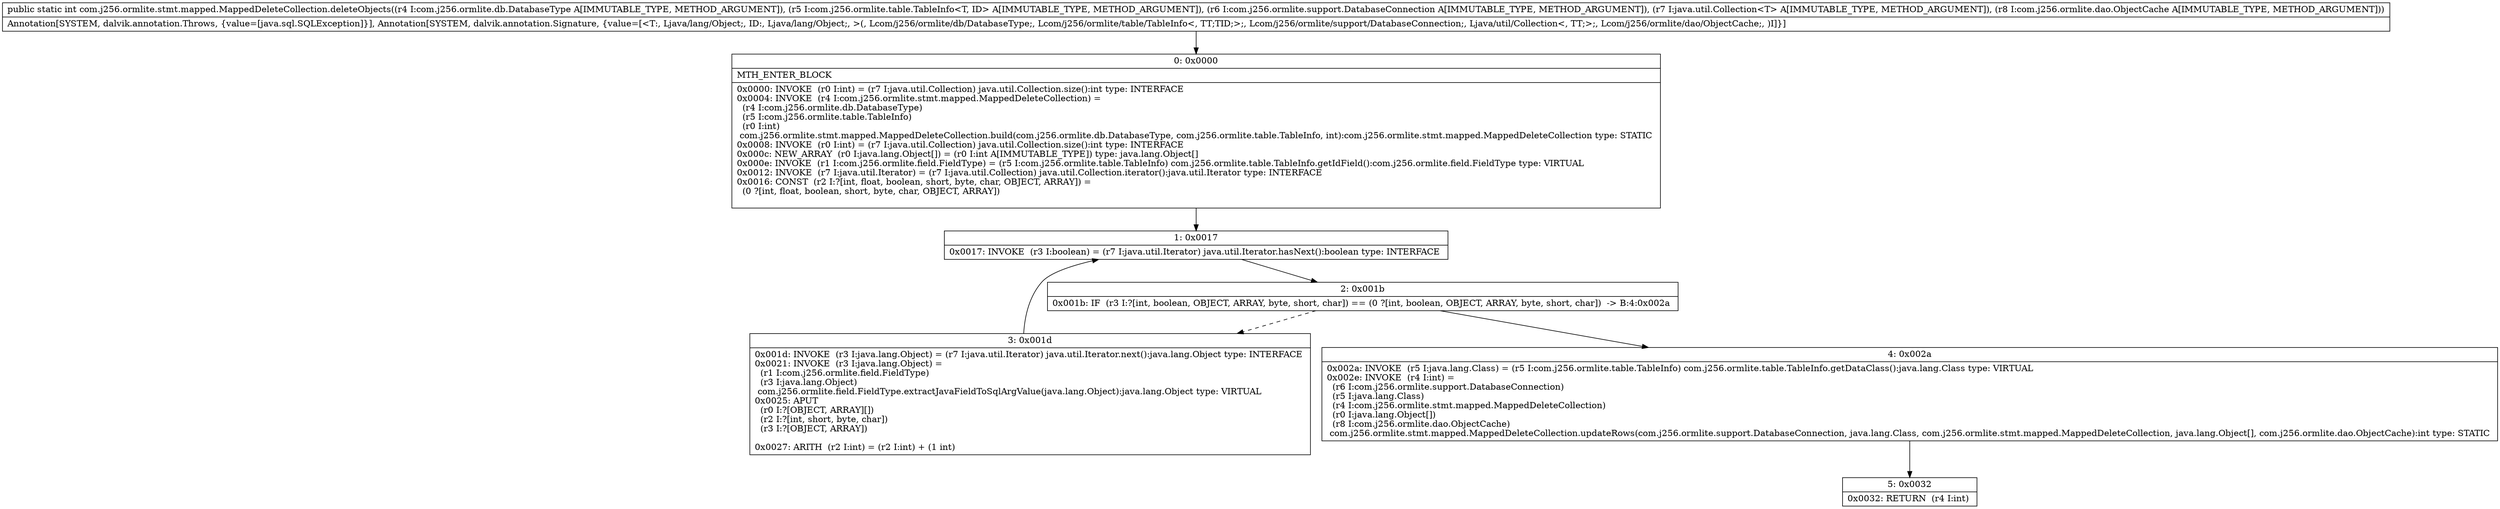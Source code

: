 digraph "CFG forcom.j256.ormlite.stmt.mapped.MappedDeleteCollection.deleteObjects(Lcom\/j256\/ormlite\/db\/DatabaseType;Lcom\/j256\/ormlite\/table\/TableInfo;Lcom\/j256\/ormlite\/support\/DatabaseConnection;Ljava\/util\/Collection;Lcom\/j256\/ormlite\/dao\/ObjectCache;)I" {
Node_0 [shape=record,label="{0\:\ 0x0000|MTH_ENTER_BLOCK\l|0x0000: INVOKE  (r0 I:int) = (r7 I:java.util.Collection) java.util.Collection.size():int type: INTERFACE \l0x0004: INVOKE  (r4 I:com.j256.ormlite.stmt.mapped.MappedDeleteCollection) = \l  (r4 I:com.j256.ormlite.db.DatabaseType)\l  (r5 I:com.j256.ormlite.table.TableInfo)\l  (r0 I:int)\l com.j256.ormlite.stmt.mapped.MappedDeleteCollection.build(com.j256.ormlite.db.DatabaseType, com.j256.ormlite.table.TableInfo, int):com.j256.ormlite.stmt.mapped.MappedDeleteCollection type: STATIC \l0x0008: INVOKE  (r0 I:int) = (r7 I:java.util.Collection) java.util.Collection.size():int type: INTERFACE \l0x000c: NEW_ARRAY  (r0 I:java.lang.Object[]) = (r0 I:int A[IMMUTABLE_TYPE]) type: java.lang.Object[] \l0x000e: INVOKE  (r1 I:com.j256.ormlite.field.FieldType) = (r5 I:com.j256.ormlite.table.TableInfo) com.j256.ormlite.table.TableInfo.getIdField():com.j256.ormlite.field.FieldType type: VIRTUAL \l0x0012: INVOKE  (r7 I:java.util.Iterator) = (r7 I:java.util.Collection) java.util.Collection.iterator():java.util.Iterator type: INTERFACE \l0x0016: CONST  (r2 I:?[int, float, boolean, short, byte, char, OBJECT, ARRAY]) = \l  (0 ?[int, float, boolean, short, byte, char, OBJECT, ARRAY])\l \l}"];
Node_1 [shape=record,label="{1\:\ 0x0017|0x0017: INVOKE  (r3 I:boolean) = (r7 I:java.util.Iterator) java.util.Iterator.hasNext():boolean type: INTERFACE \l}"];
Node_2 [shape=record,label="{2\:\ 0x001b|0x001b: IF  (r3 I:?[int, boolean, OBJECT, ARRAY, byte, short, char]) == (0 ?[int, boolean, OBJECT, ARRAY, byte, short, char])  \-\> B:4:0x002a \l}"];
Node_3 [shape=record,label="{3\:\ 0x001d|0x001d: INVOKE  (r3 I:java.lang.Object) = (r7 I:java.util.Iterator) java.util.Iterator.next():java.lang.Object type: INTERFACE \l0x0021: INVOKE  (r3 I:java.lang.Object) = \l  (r1 I:com.j256.ormlite.field.FieldType)\l  (r3 I:java.lang.Object)\l com.j256.ormlite.field.FieldType.extractJavaFieldToSqlArgValue(java.lang.Object):java.lang.Object type: VIRTUAL \l0x0025: APUT  \l  (r0 I:?[OBJECT, ARRAY][])\l  (r2 I:?[int, short, byte, char])\l  (r3 I:?[OBJECT, ARRAY])\l \l0x0027: ARITH  (r2 I:int) = (r2 I:int) + (1 int) \l}"];
Node_4 [shape=record,label="{4\:\ 0x002a|0x002a: INVOKE  (r5 I:java.lang.Class) = (r5 I:com.j256.ormlite.table.TableInfo) com.j256.ormlite.table.TableInfo.getDataClass():java.lang.Class type: VIRTUAL \l0x002e: INVOKE  (r4 I:int) = \l  (r6 I:com.j256.ormlite.support.DatabaseConnection)\l  (r5 I:java.lang.Class)\l  (r4 I:com.j256.ormlite.stmt.mapped.MappedDeleteCollection)\l  (r0 I:java.lang.Object[])\l  (r8 I:com.j256.ormlite.dao.ObjectCache)\l com.j256.ormlite.stmt.mapped.MappedDeleteCollection.updateRows(com.j256.ormlite.support.DatabaseConnection, java.lang.Class, com.j256.ormlite.stmt.mapped.MappedDeleteCollection, java.lang.Object[], com.j256.ormlite.dao.ObjectCache):int type: STATIC \l}"];
Node_5 [shape=record,label="{5\:\ 0x0032|0x0032: RETURN  (r4 I:int) \l}"];
MethodNode[shape=record,label="{public static int com.j256.ormlite.stmt.mapped.MappedDeleteCollection.deleteObjects((r4 I:com.j256.ormlite.db.DatabaseType A[IMMUTABLE_TYPE, METHOD_ARGUMENT]), (r5 I:com.j256.ormlite.table.TableInfo\<T, ID\> A[IMMUTABLE_TYPE, METHOD_ARGUMENT]), (r6 I:com.j256.ormlite.support.DatabaseConnection A[IMMUTABLE_TYPE, METHOD_ARGUMENT]), (r7 I:java.util.Collection\<T\> A[IMMUTABLE_TYPE, METHOD_ARGUMENT]), (r8 I:com.j256.ormlite.dao.ObjectCache A[IMMUTABLE_TYPE, METHOD_ARGUMENT]))  | Annotation[SYSTEM, dalvik.annotation.Throws, \{value=[java.sql.SQLException]\}], Annotation[SYSTEM, dalvik.annotation.Signature, \{value=[\<T:, Ljava\/lang\/Object;, ID:, Ljava\/lang\/Object;, \>(, Lcom\/j256\/ormlite\/db\/DatabaseType;, Lcom\/j256\/ormlite\/table\/TableInfo\<, TT;TID;\>;, Lcom\/j256\/ormlite\/support\/DatabaseConnection;, Ljava\/util\/Collection\<, TT;\>;, Lcom\/j256\/ormlite\/dao\/ObjectCache;, )I]\}]\l}"];
MethodNode -> Node_0;
Node_0 -> Node_1;
Node_1 -> Node_2;
Node_2 -> Node_3[style=dashed];
Node_2 -> Node_4;
Node_3 -> Node_1;
Node_4 -> Node_5;
}

